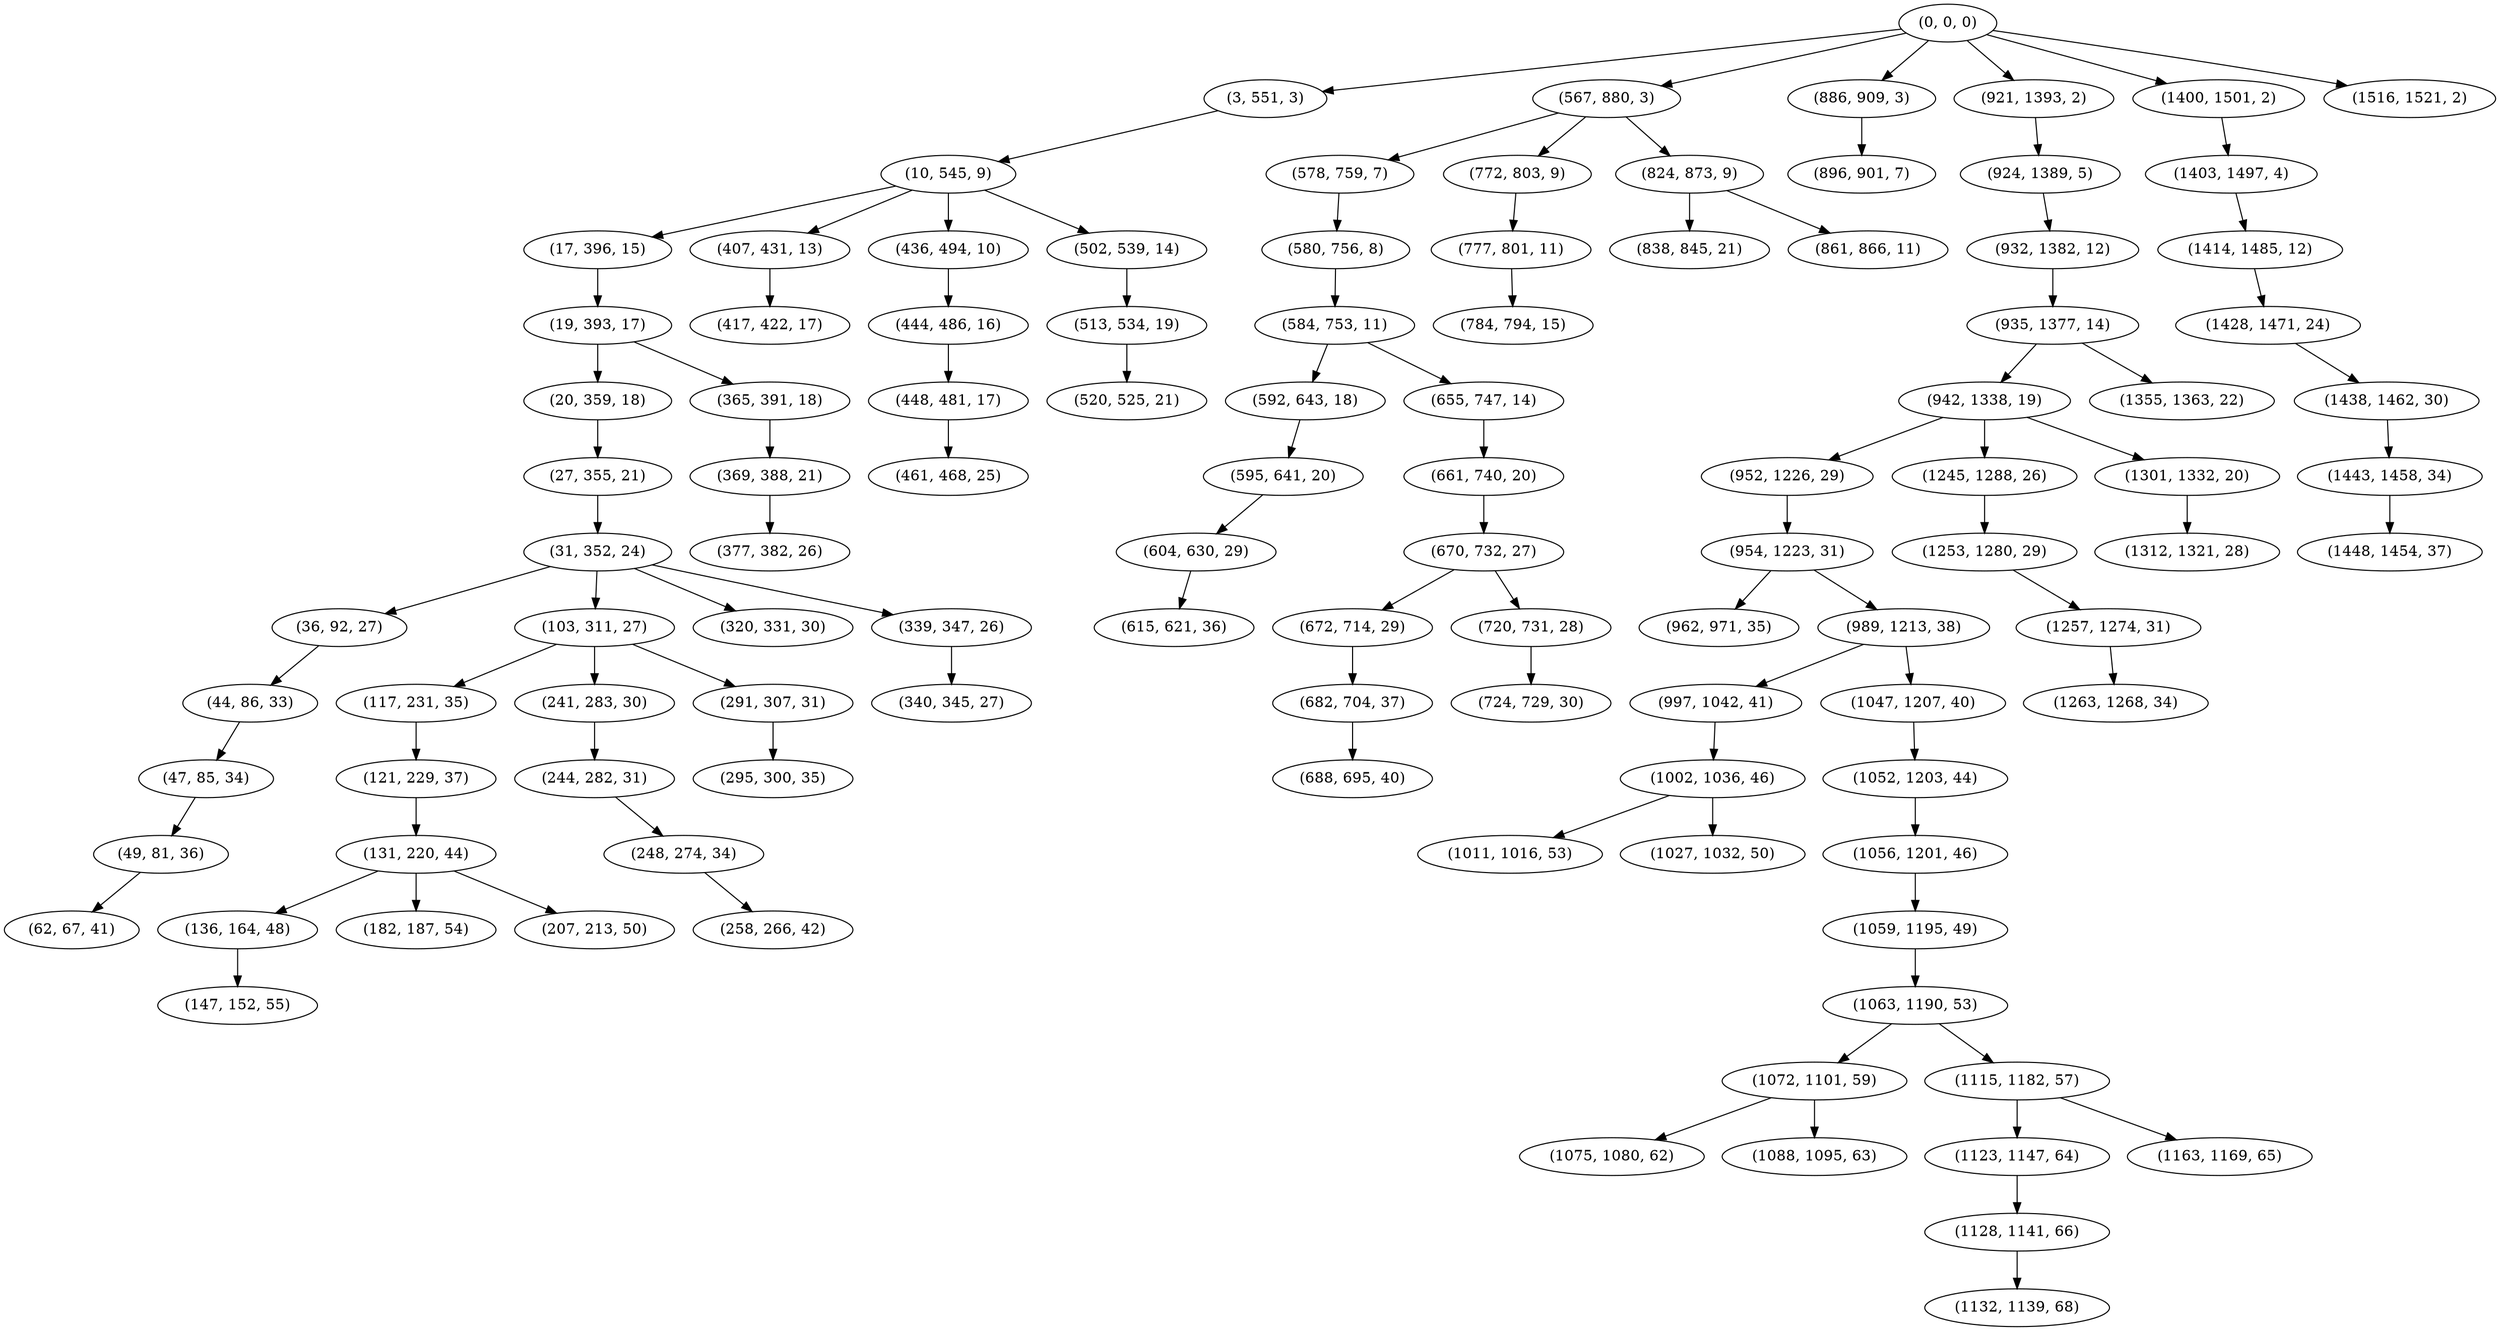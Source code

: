 digraph tree {
    "(0, 0, 0)";
    "(3, 551, 3)";
    "(10, 545, 9)";
    "(17, 396, 15)";
    "(19, 393, 17)";
    "(20, 359, 18)";
    "(27, 355, 21)";
    "(31, 352, 24)";
    "(36, 92, 27)";
    "(44, 86, 33)";
    "(47, 85, 34)";
    "(49, 81, 36)";
    "(62, 67, 41)";
    "(103, 311, 27)";
    "(117, 231, 35)";
    "(121, 229, 37)";
    "(131, 220, 44)";
    "(136, 164, 48)";
    "(147, 152, 55)";
    "(182, 187, 54)";
    "(207, 213, 50)";
    "(241, 283, 30)";
    "(244, 282, 31)";
    "(248, 274, 34)";
    "(258, 266, 42)";
    "(291, 307, 31)";
    "(295, 300, 35)";
    "(320, 331, 30)";
    "(339, 347, 26)";
    "(340, 345, 27)";
    "(365, 391, 18)";
    "(369, 388, 21)";
    "(377, 382, 26)";
    "(407, 431, 13)";
    "(417, 422, 17)";
    "(436, 494, 10)";
    "(444, 486, 16)";
    "(448, 481, 17)";
    "(461, 468, 25)";
    "(502, 539, 14)";
    "(513, 534, 19)";
    "(520, 525, 21)";
    "(567, 880, 3)";
    "(578, 759, 7)";
    "(580, 756, 8)";
    "(584, 753, 11)";
    "(592, 643, 18)";
    "(595, 641, 20)";
    "(604, 630, 29)";
    "(615, 621, 36)";
    "(655, 747, 14)";
    "(661, 740, 20)";
    "(670, 732, 27)";
    "(672, 714, 29)";
    "(682, 704, 37)";
    "(688, 695, 40)";
    "(720, 731, 28)";
    "(724, 729, 30)";
    "(772, 803, 9)";
    "(777, 801, 11)";
    "(784, 794, 15)";
    "(824, 873, 9)";
    "(838, 845, 21)";
    "(861, 866, 11)";
    "(886, 909, 3)";
    "(896, 901, 7)";
    "(921, 1393, 2)";
    "(924, 1389, 5)";
    "(932, 1382, 12)";
    "(935, 1377, 14)";
    "(942, 1338, 19)";
    "(952, 1226, 29)";
    "(954, 1223, 31)";
    "(962, 971, 35)";
    "(989, 1213, 38)";
    "(997, 1042, 41)";
    "(1002, 1036, 46)";
    "(1011, 1016, 53)";
    "(1027, 1032, 50)";
    "(1047, 1207, 40)";
    "(1052, 1203, 44)";
    "(1056, 1201, 46)";
    "(1059, 1195, 49)";
    "(1063, 1190, 53)";
    "(1072, 1101, 59)";
    "(1075, 1080, 62)";
    "(1088, 1095, 63)";
    "(1115, 1182, 57)";
    "(1123, 1147, 64)";
    "(1128, 1141, 66)";
    "(1132, 1139, 68)";
    "(1163, 1169, 65)";
    "(1245, 1288, 26)";
    "(1253, 1280, 29)";
    "(1257, 1274, 31)";
    "(1263, 1268, 34)";
    "(1301, 1332, 20)";
    "(1312, 1321, 28)";
    "(1355, 1363, 22)";
    "(1400, 1501, 2)";
    "(1403, 1497, 4)";
    "(1414, 1485, 12)";
    "(1428, 1471, 24)";
    "(1438, 1462, 30)";
    "(1443, 1458, 34)";
    "(1448, 1454, 37)";
    "(1516, 1521, 2)";
    "(0, 0, 0)" -> "(3, 551, 3)";
    "(0, 0, 0)" -> "(567, 880, 3)";
    "(0, 0, 0)" -> "(886, 909, 3)";
    "(0, 0, 0)" -> "(921, 1393, 2)";
    "(0, 0, 0)" -> "(1400, 1501, 2)";
    "(0, 0, 0)" -> "(1516, 1521, 2)";
    "(3, 551, 3)" -> "(10, 545, 9)";
    "(10, 545, 9)" -> "(17, 396, 15)";
    "(10, 545, 9)" -> "(407, 431, 13)";
    "(10, 545, 9)" -> "(436, 494, 10)";
    "(10, 545, 9)" -> "(502, 539, 14)";
    "(17, 396, 15)" -> "(19, 393, 17)";
    "(19, 393, 17)" -> "(20, 359, 18)";
    "(19, 393, 17)" -> "(365, 391, 18)";
    "(20, 359, 18)" -> "(27, 355, 21)";
    "(27, 355, 21)" -> "(31, 352, 24)";
    "(31, 352, 24)" -> "(36, 92, 27)";
    "(31, 352, 24)" -> "(103, 311, 27)";
    "(31, 352, 24)" -> "(320, 331, 30)";
    "(31, 352, 24)" -> "(339, 347, 26)";
    "(36, 92, 27)" -> "(44, 86, 33)";
    "(44, 86, 33)" -> "(47, 85, 34)";
    "(47, 85, 34)" -> "(49, 81, 36)";
    "(49, 81, 36)" -> "(62, 67, 41)";
    "(103, 311, 27)" -> "(117, 231, 35)";
    "(103, 311, 27)" -> "(241, 283, 30)";
    "(103, 311, 27)" -> "(291, 307, 31)";
    "(117, 231, 35)" -> "(121, 229, 37)";
    "(121, 229, 37)" -> "(131, 220, 44)";
    "(131, 220, 44)" -> "(136, 164, 48)";
    "(131, 220, 44)" -> "(182, 187, 54)";
    "(131, 220, 44)" -> "(207, 213, 50)";
    "(136, 164, 48)" -> "(147, 152, 55)";
    "(241, 283, 30)" -> "(244, 282, 31)";
    "(244, 282, 31)" -> "(248, 274, 34)";
    "(248, 274, 34)" -> "(258, 266, 42)";
    "(291, 307, 31)" -> "(295, 300, 35)";
    "(339, 347, 26)" -> "(340, 345, 27)";
    "(365, 391, 18)" -> "(369, 388, 21)";
    "(369, 388, 21)" -> "(377, 382, 26)";
    "(407, 431, 13)" -> "(417, 422, 17)";
    "(436, 494, 10)" -> "(444, 486, 16)";
    "(444, 486, 16)" -> "(448, 481, 17)";
    "(448, 481, 17)" -> "(461, 468, 25)";
    "(502, 539, 14)" -> "(513, 534, 19)";
    "(513, 534, 19)" -> "(520, 525, 21)";
    "(567, 880, 3)" -> "(578, 759, 7)";
    "(567, 880, 3)" -> "(772, 803, 9)";
    "(567, 880, 3)" -> "(824, 873, 9)";
    "(578, 759, 7)" -> "(580, 756, 8)";
    "(580, 756, 8)" -> "(584, 753, 11)";
    "(584, 753, 11)" -> "(592, 643, 18)";
    "(584, 753, 11)" -> "(655, 747, 14)";
    "(592, 643, 18)" -> "(595, 641, 20)";
    "(595, 641, 20)" -> "(604, 630, 29)";
    "(604, 630, 29)" -> "(615, 621, 36)";
    "(655, 747, 14)" -> "(661, 740, 20)";
    "(661, 740, 20)" -> "(670, 732, 27)";
    "(670, 732, 27)" -> "(672, 714, 29)";
    "(670, 732, 27)" -> "(720, 731, 28)";
    "(672, 714, 29)" -> "(682, 704, 37)";
    "(682, 704, 37)" -> "(688, 695, 40)";
    "(720, 731, 28)" -> "(724, 729, 30)";
    "(772, 803, 9)" -> "(777, 801, 11)";
    "(777, 801, 11)" -> "(784, 794, 15)";
    "(824, 873, 9)" -> "(838, 845, 21)";
    "(824, 873, 9)" -> "(861, 866, 11)";
    "(886, 909, 3)" -> "(896, 901, 7)";
    "(921, 1393, 2)" -> "(924, 1389, 5)";
    "(924, 1389, 5)" -> "(932, 1382, 12)";
    "(932, 1382, 12)" -> "(935, 1377, 14)";
    "(935, 1377, 14)" -> "(942, 1338, 19)";
    "(935, 1377, 14)" -> "(1355, 1363, 22)";
    "(942, 1338, 19)" -> "(952, 1226, 29)";
    "(942, 1338, 19)" -> "(1245, 1288, 26)";
    "(942, 1338, 19)" -> "(1301, 1332, 20)";
    "(952, 1226, 29)" -> "(954, 1223, 31)";
    "(954, 1223, 31)" -> "(962, 971, 35)";
    "(954, 1223, 31)" -> "(989, 1213, 38)";
    "(989, 1213, 38)" -> "(997, 1042, 41)";
    "(989, 1213, 38)" -> "(1047, 1207, 40)";
    "(997, 1042, 41)" -> "(1002, 1036, 46)";
    "(1002, 1036, 46)" -> "(1011, 1016, 53)";
    "(1002, 1036, 46)" -> "(1027, 1032, 50)";
    "(1047, 1207, 40)" -> "(1052, 1203, 44)";
    "(1052, 1203, 44)" -> "(1056, 1201, 46)";
    "(1056, 1201, 46)" -> "(1059, 1195, 49)";
    "(1059, 1195, 49)" -> "(1063, 1190, 53)";
    "(1063, 1190, 53)" -> "(1072, 1101, 59)";
    "(1063, 1190, 53)" -> "(1115, 1182, 57)";
    "(1072, 1101, 59)" -> "(1075, 1080, 62)";
    "(1072, 1101, 59)" -> "(1088, 1095, 63)";
    "(1115, 1182, 57)" -> "(1123, 1147, 64)";
    "(1115, 1182, 57)" -> "(1163, 1169, 65)";
    "(1123, 1147, 64)" -> "(1128, 1141, 66)";
    "(1128, 1141, 66)" -> "(1132, 1139, 68)";
    "(1245, 1288, 26)" -> "(1253, 1280, 29)";
    "(1253, 1280, 29)" -> "(1257, 1274, 31)";
    "(1257, 1274, 31)" -> "(1263, 1268, 34)";
    "(1301, 1332, 20)" -> "(1312, 1321, 28)";
    "(1400, 1501, 2)" -> "(1403, 1497, 4)";
    "(1403, 1497, 4)" -> "(1414, 1485, 12)";
    "(1414, 1485, 12)" -> "(1428, 1471, 24)";
    "(1428, 1471, 24)" -> "(1438, 1462, 30)";
    "(1438, 1462, 30)" -> "(1443, 1458, 34)";
    "(1443, 1458, 34)" -> "(1448, 1454, 37)";
}
